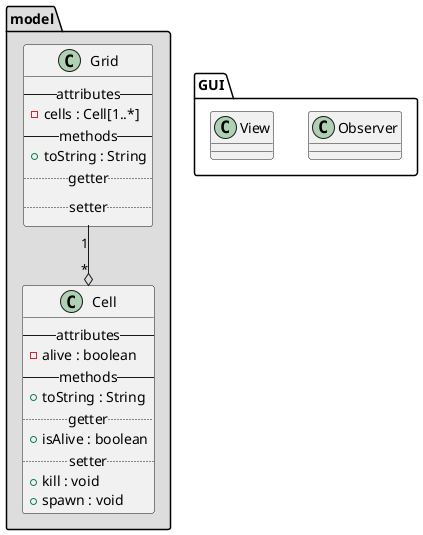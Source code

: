 @startuml Game Of Life

package "model" #DDDDDD {
    Class Cell {
        --attributes--
        - alive : boolean
        --methods--
        + toString : String
        ..getter..
        + isAlive : boolean
        ..setter..
        + kill : void
        + spawn : void
    }

    Class Grid {
        --attributes--
        - cells : Cell[1..*]
        --methods--
        + toString : String
        ..getter..
        ..setter..
    }

    Grid "1" --o "*" Cell
}

package GUI {
    Class Observer {}

    Class View {}
}


@end